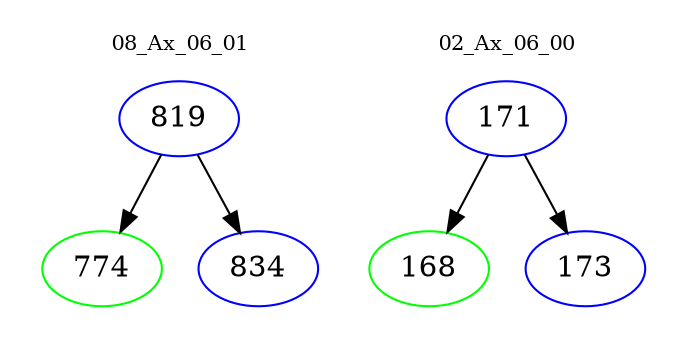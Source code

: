 digraph{
subgraph cluster_0 {
color = white
label = "08_Ax_06_01";
fontsize=10;
T0_819 [label="819", color="blue"]
T0_819 -> T0_774 [color="black"]
T0_774 [label="774", color="green"]
T0_819 -> T0_834 [color="black"]
T0_834 [label="834", color="blue"]
}
subgraph cluster_1 {
color = white
label = "02_Ax_06_00";
fontsize=10;
T1_171 [label="171", color="blue"]
T1_171 -> T1_168 [color="black"]
T1_168 [label="168", color="green"]
T1_171 -> T1_173 [color="black"]
T1_173 [label="173", color="blue"]
}
}
